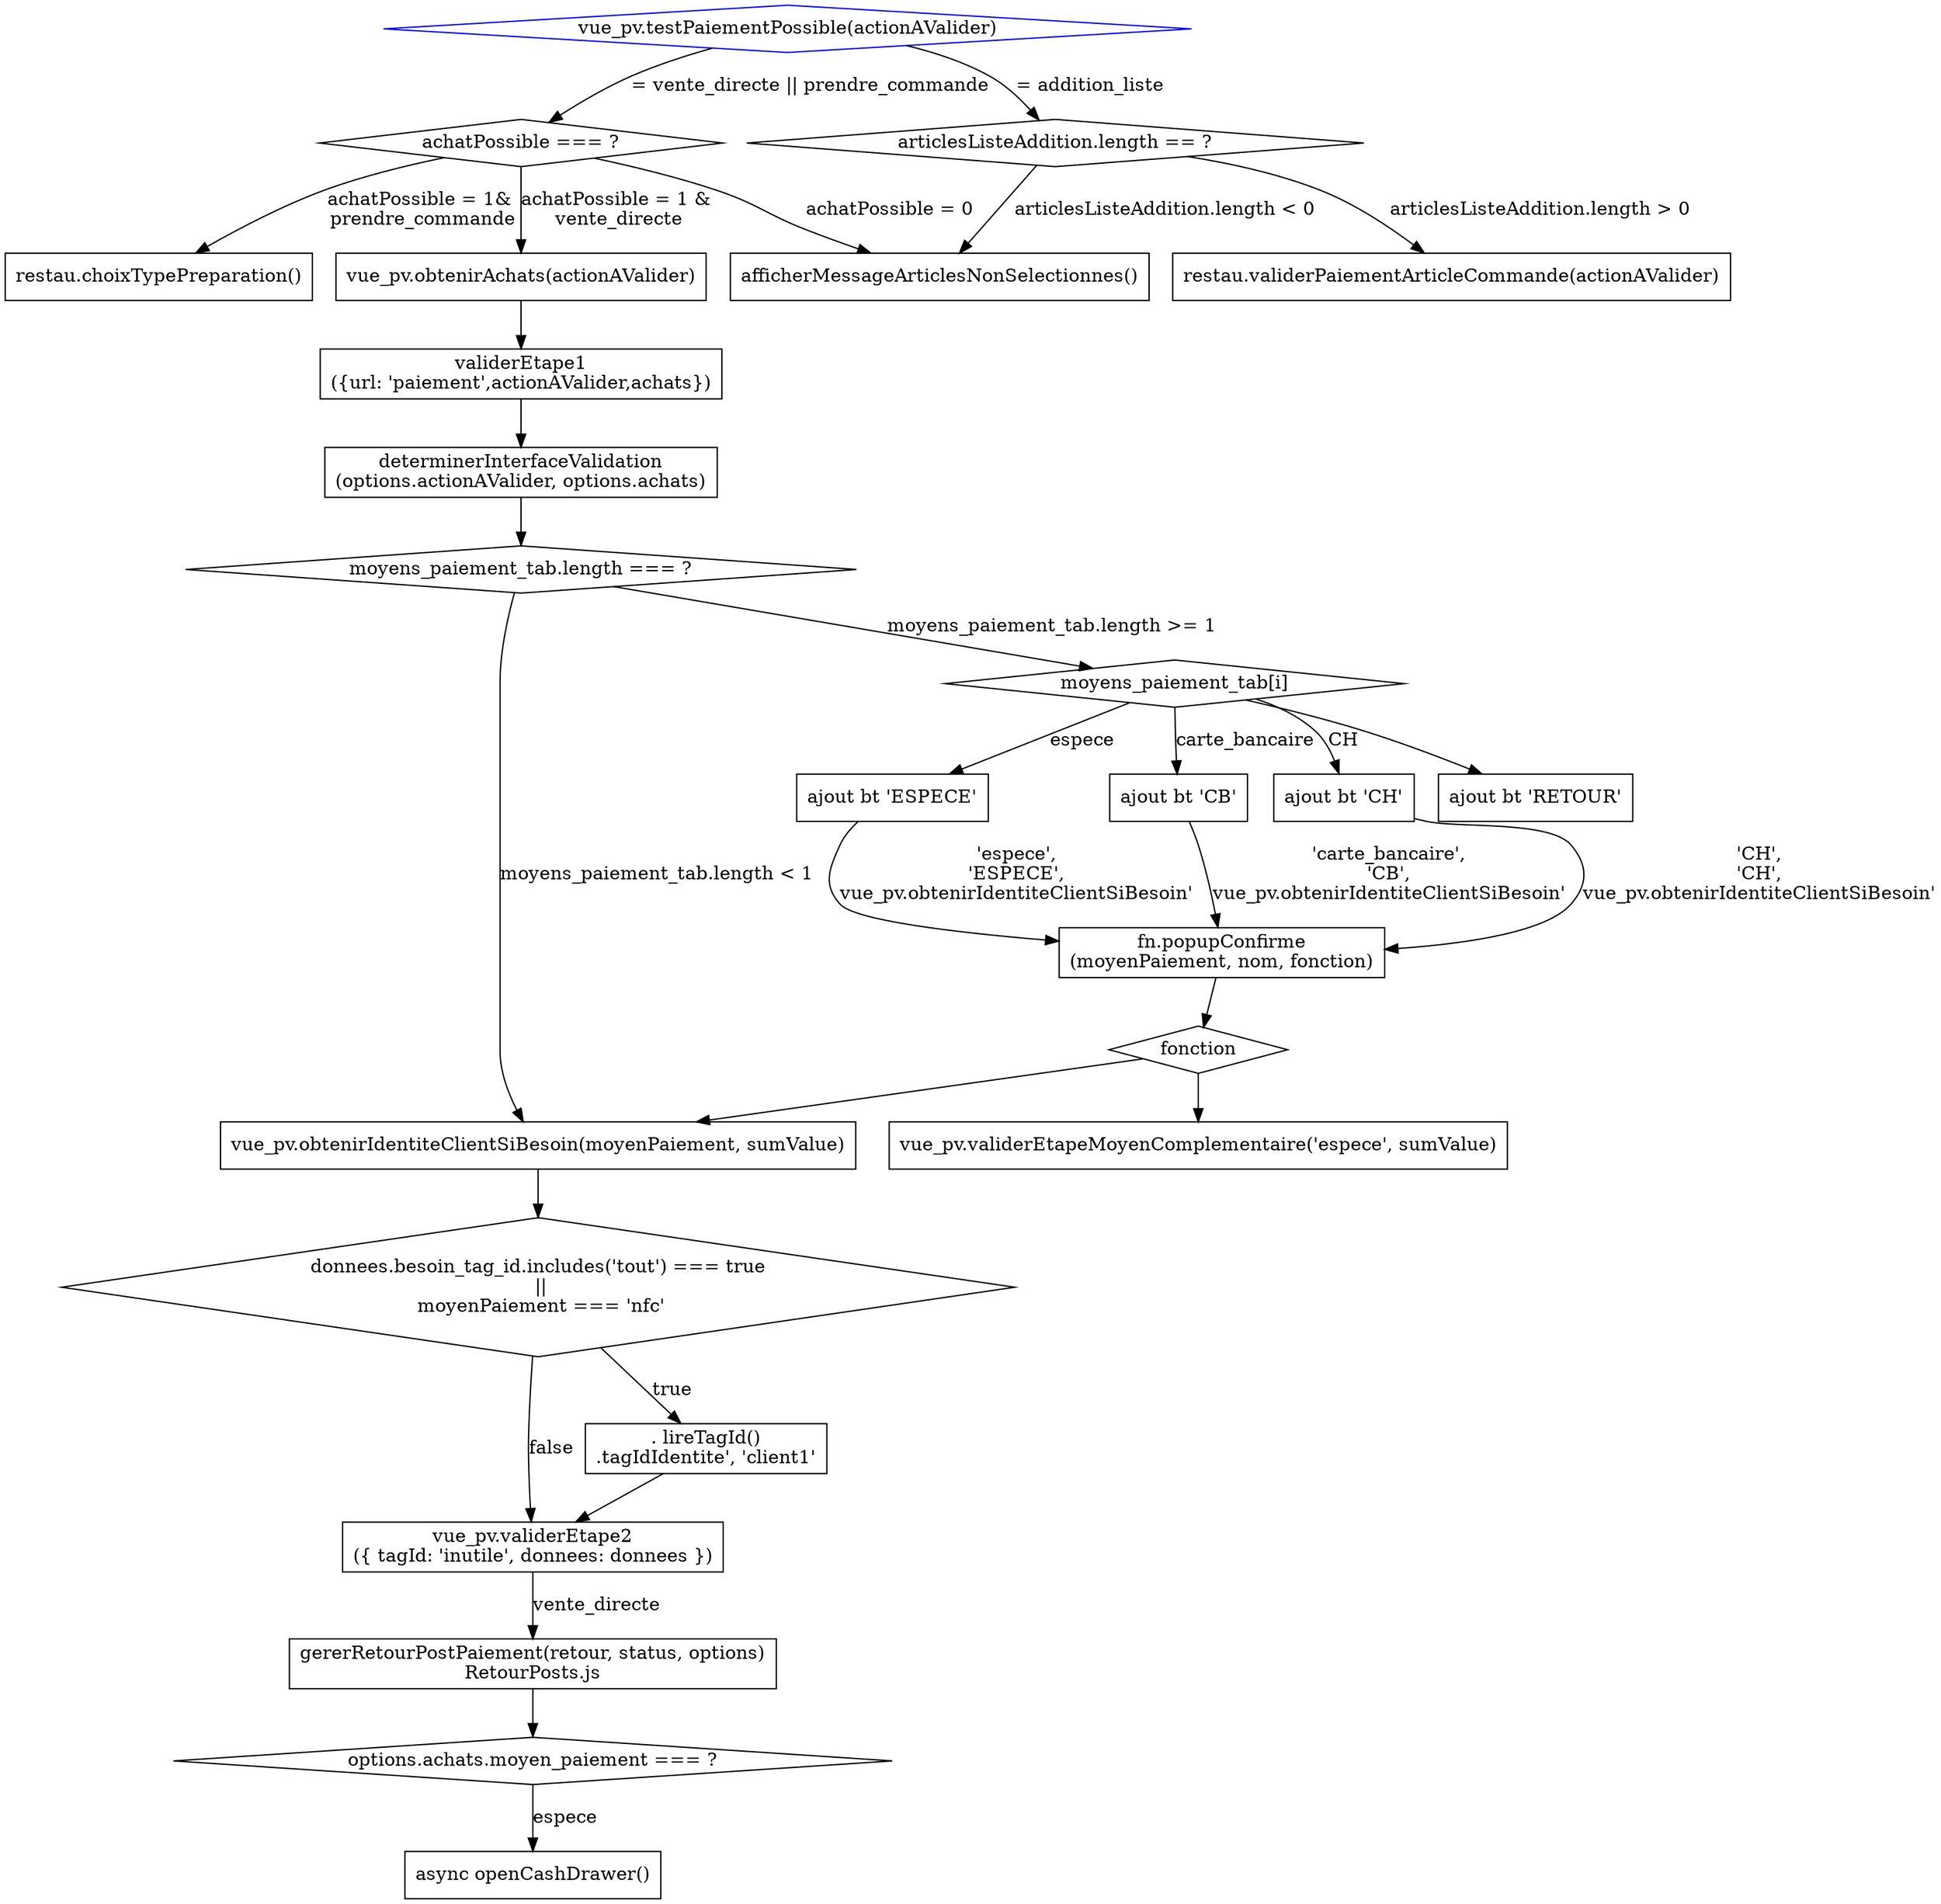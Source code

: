 digraph {
  restau [label="restau.choixTypePreparation()", shape=rectangle]
  valEtape1 [label="validerEtape1\n({url: 'paiement',actionAValider,achats})", shape=rectangle]
  testNbArticles [label="articlesListeAddition.length == ?", shape=diamond]
  obtenirAchats [label="vue_pv.obtenirAchats(actionAValider)", shape=rectangle]
  affMsgArticlesNonSel [label="afficherMessageArticlesNonSelectionnes()", shape=rectangle]
  validerPaiementArticleCommande [label ="restau.validerPaiementArticleCommande(actionAValider)", shape=rectangle]

  determinerInterfaceValidation [label ="determinerInterfaceValidation\n(options.actionAValider, options.achats)", shape=rectangle]

  testMoyensPaiement [label="moyens_paiement_tab.length === ?", shape=diamond]

  obtenirIdentiteClientSiBesoin [label="vue_pv.obtenirIdentiteClientSiBesoin(moyenPaiement, sumValue)", shape=rectangle]
  moyensPaiementTab [label="moyens_paiement_tab[i]",shape=diamond]

  test [shape=diamond, label="vue_pv.testPaiementPossible(actionAValider)", color=blue]
  achatPossible [label="achatPossible === ?", shape=diamond]
  ajouBtEspece [label="ajout bt 'ESPECE'", shape=rectangle]
  ajouBtCb [label="ajout bt 'CB'", shape=rectangle]
  ajouBtCh [label="ajout bt 'CH'", shape=rectangle]
  ajouBtReturn [label="ajout bt 'RETOUR'", shape=rectangle]

  popupConfirme [label="fn.popupConfirme\n(moyenPaiement, nom, fonction)", shape=rectangle]

  testFonction [shape=diamond, label="fonction"]
  validerEtapeMoyenComplementaire [label="vue_pv.validerEtapeMoyenComplementaire('espece', sumValue)", shape=rectangle]

  testBesoinNfc [label="donnees.besoin_tag_id.includes('tout') === true\n ||\n moyenPaiement === 'nfc'", shape=diamond]
  valEtape2 [label="vue_pv.validerEtape2\n({ tagId: 'inutile', donnees: donnees })", shape=rectangle]
  lireTagId [label=". lireTagId()\n.tagIdIdentite', 'client1'", shape=rectangle]

  gererRetourPostPaiement [label="gererRetourPostPaiement(retour, status, options)\nRetourPosts.js", shape=rectangle]

  optionsAchatsMoyenPaiement [label="options.achats.moyen_paiement === ?", shape=diamond]
  openCashDrawer [label="async openCashDrawer()", shape=rectangle]

  test -> achatPossible [ label="= vente_directe || prendre_commande" ]
  test -> testNbArticles [ label="= addition_liste" ]

  achatPossible -> obtenirAchats [label="achatPossible = 1 &\n vente_directe"]
  achatPossible -> affMsgArticlesNonSel [label="achatPossible = 0"]
  obtenirAchats -> valEtape1
  
  achatPossible -> restau [label="achatPossible = 1&\n prendre_commande"]
  
  testNbArticles ->  validerPaiementArticleCommande  [label="articlesListeAddition.length > 0"]
  testNbArticles -> affMsgArticlesNonSel  [label="articlesListeAddition.length < 0"]

  valEtape1 -> determinerInterfaceValidation
  determinerInterfaceValidation -> testMoyensPaiement

  testMoyensPaiement -> obtenirIdentiteClientSiBesoin [label="moyens_paiement_tab.length < 1"]
  testMoyensPaiement -> moyensPaiementTab [label="moyens_paiement_tab.length >= 1"]
  moyensPaiementTab -> ajouBtEspece [label="espece"]
  moyensPaiementTab -> ajouBtCb  [label="carte_bancaire"]
  moyensPaiementTab ->  ajouBtCh [label="CH"]
  moyensPaiementTab -> ajouBtReturn

  ajouBtEspece -> popupConfirme [label="'espece',\n'ESPECE',\nvue_pv.obtenirIdentiteClientSiBesoin'"]
  ajouBtCb -> popupConfirme [label="'carte_bancaire',\n'CB',\nvue_pv.obtenirIdentiteClientSiBesoin'"]
  ajouBtCh -> popupConfirme [label="'CH',\n'CH',\nvue_pv.obtenirIdentiteClientSiBesoin'"]
  popupConfirme -> testFonction
  testFonction -> validerEtapeMoyenComplementaire
  testFonction -> obtenirIdentiteClientSiBesoin

  obtenirIdentiteClientSiBesoin -> testBesoinNfc
  testBesoinNfc -> lireTagId [label="true"]
  testBesoinNfc -> valEtape2 [label="false"]
  lireTagId -> valEtape2

  valEtape2 -> gererRetourPostPaiement [label="vente_directe"]
  gererRetourPostPaiement -> optionsAchatsMoyenPaiement
  optionsAchatsMoyenPaiement -> openCashDrawer  [label="espece"]
}
